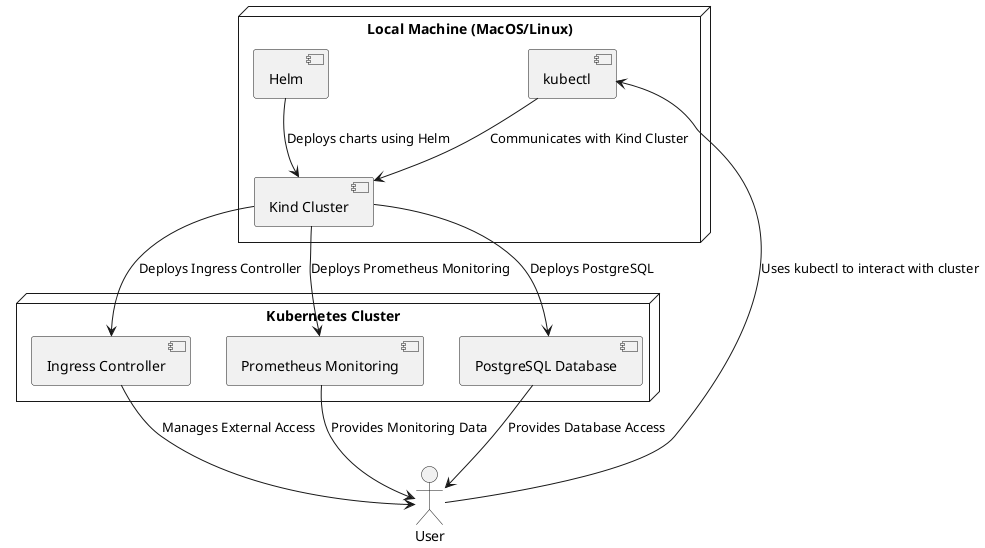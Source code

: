 @startuml

actor User

node "Local Machine (MacOS/Linux)" {
  component "Kind Cluster" as Kind
  component "kubectl" as Kubectl
  component "Helm" as Helm
}

node "Kubernetes Cluster" {
  component "Ingress Controller" as Ingress
  component "Prometheus Monitoring" as Prometheus
  component "PostgreSQL Database" as Postgres
}

User --> Kubectl : Uses kubectl to interact with cluster
Kubectl --> Kind : Communicates with Kind Cluster
Helm --> Kind : Deploys charts using Helm
Kind --> Ingress : Deploys Ingress Controller
Kind --> Prometheus : Deploys Prometheus Monitoring
Kind --> Postgres : Deploys PostgreSQL

Postgres --> User : Provides Database Access
Prometheus --> User : Provides Monitoring Data
Ingress --> User : Manages External Access

@enduml
